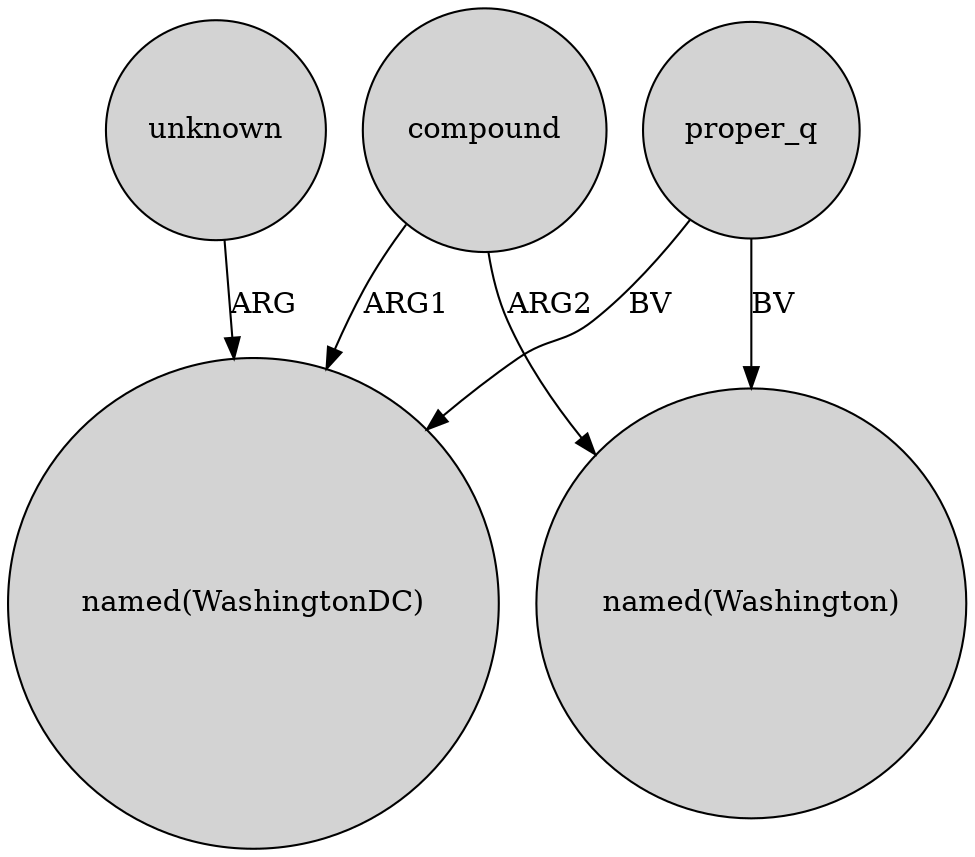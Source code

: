 digraph {
	node [shape=circle style=filled]
	proper_q -> "named(WashingtonDC)" [label=BV]
	compound -> "named(Washington)" [label=ARG2]
	unknown -> "named(WashingtonDC)" [label=ARG]
	proper_q -> "named(Washington)" [label=BV]
	compound -> "named(WashingtonDC)" [label=ARG1]
}
